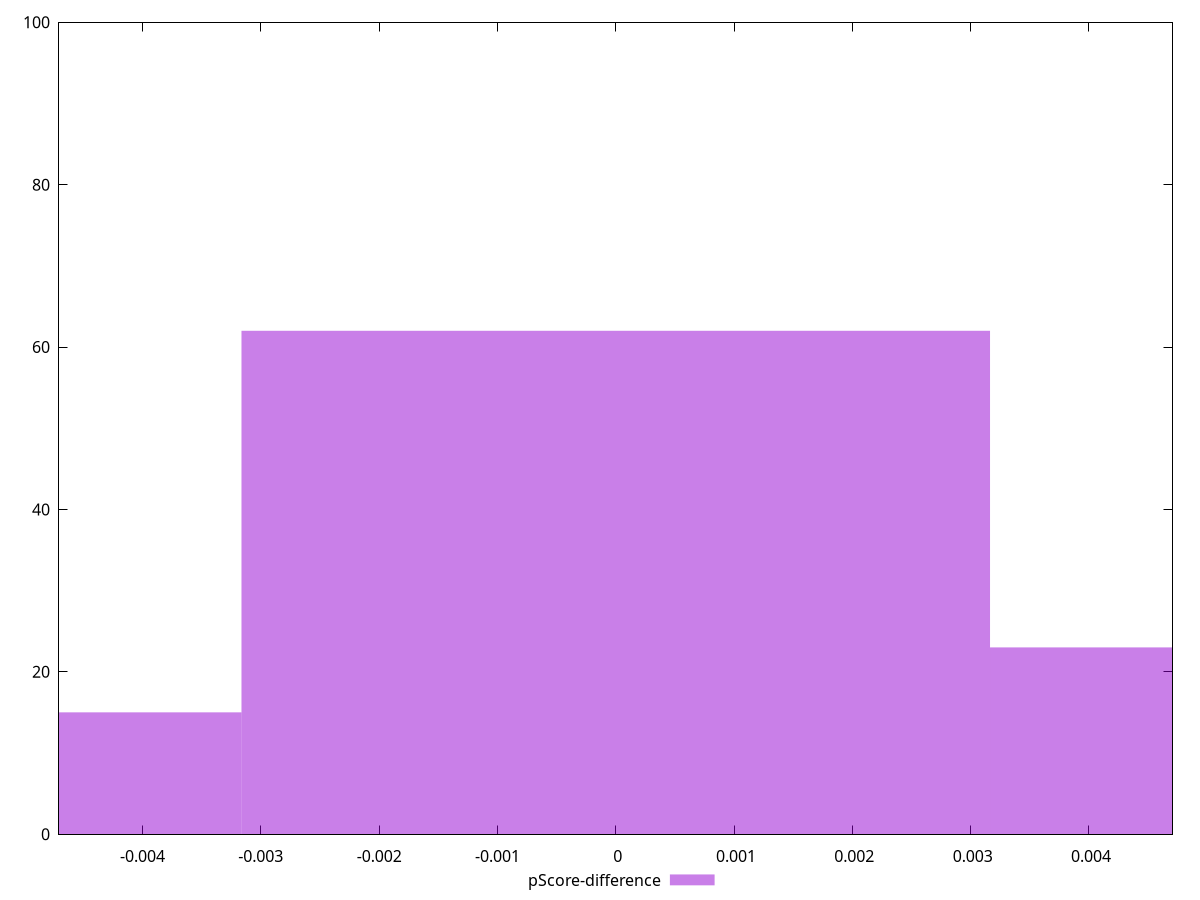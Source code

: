 reset

$pScoreDifference <<EOF
0 62
-0.00632703039112337 15
0.00632703039112337 23
EOF

set key outside below
set boxwidth 0.00632703039112337
set xrange [-0.004705882352941171:0.004705882352941226]
set yrange [0:100]
set trange [0:100]
set style fill transparent solid 0.5 noborder
set terminal svg size 640, 490 enhanced background rgb 'white'
set output "report_00009_2021-02-08T22-37-41.559Z/unused-javascript/samples/pages+cached/pScore-difference/histogram.svg"

plot $pScoreDifference title "pScore-difference" with boxes

reset
